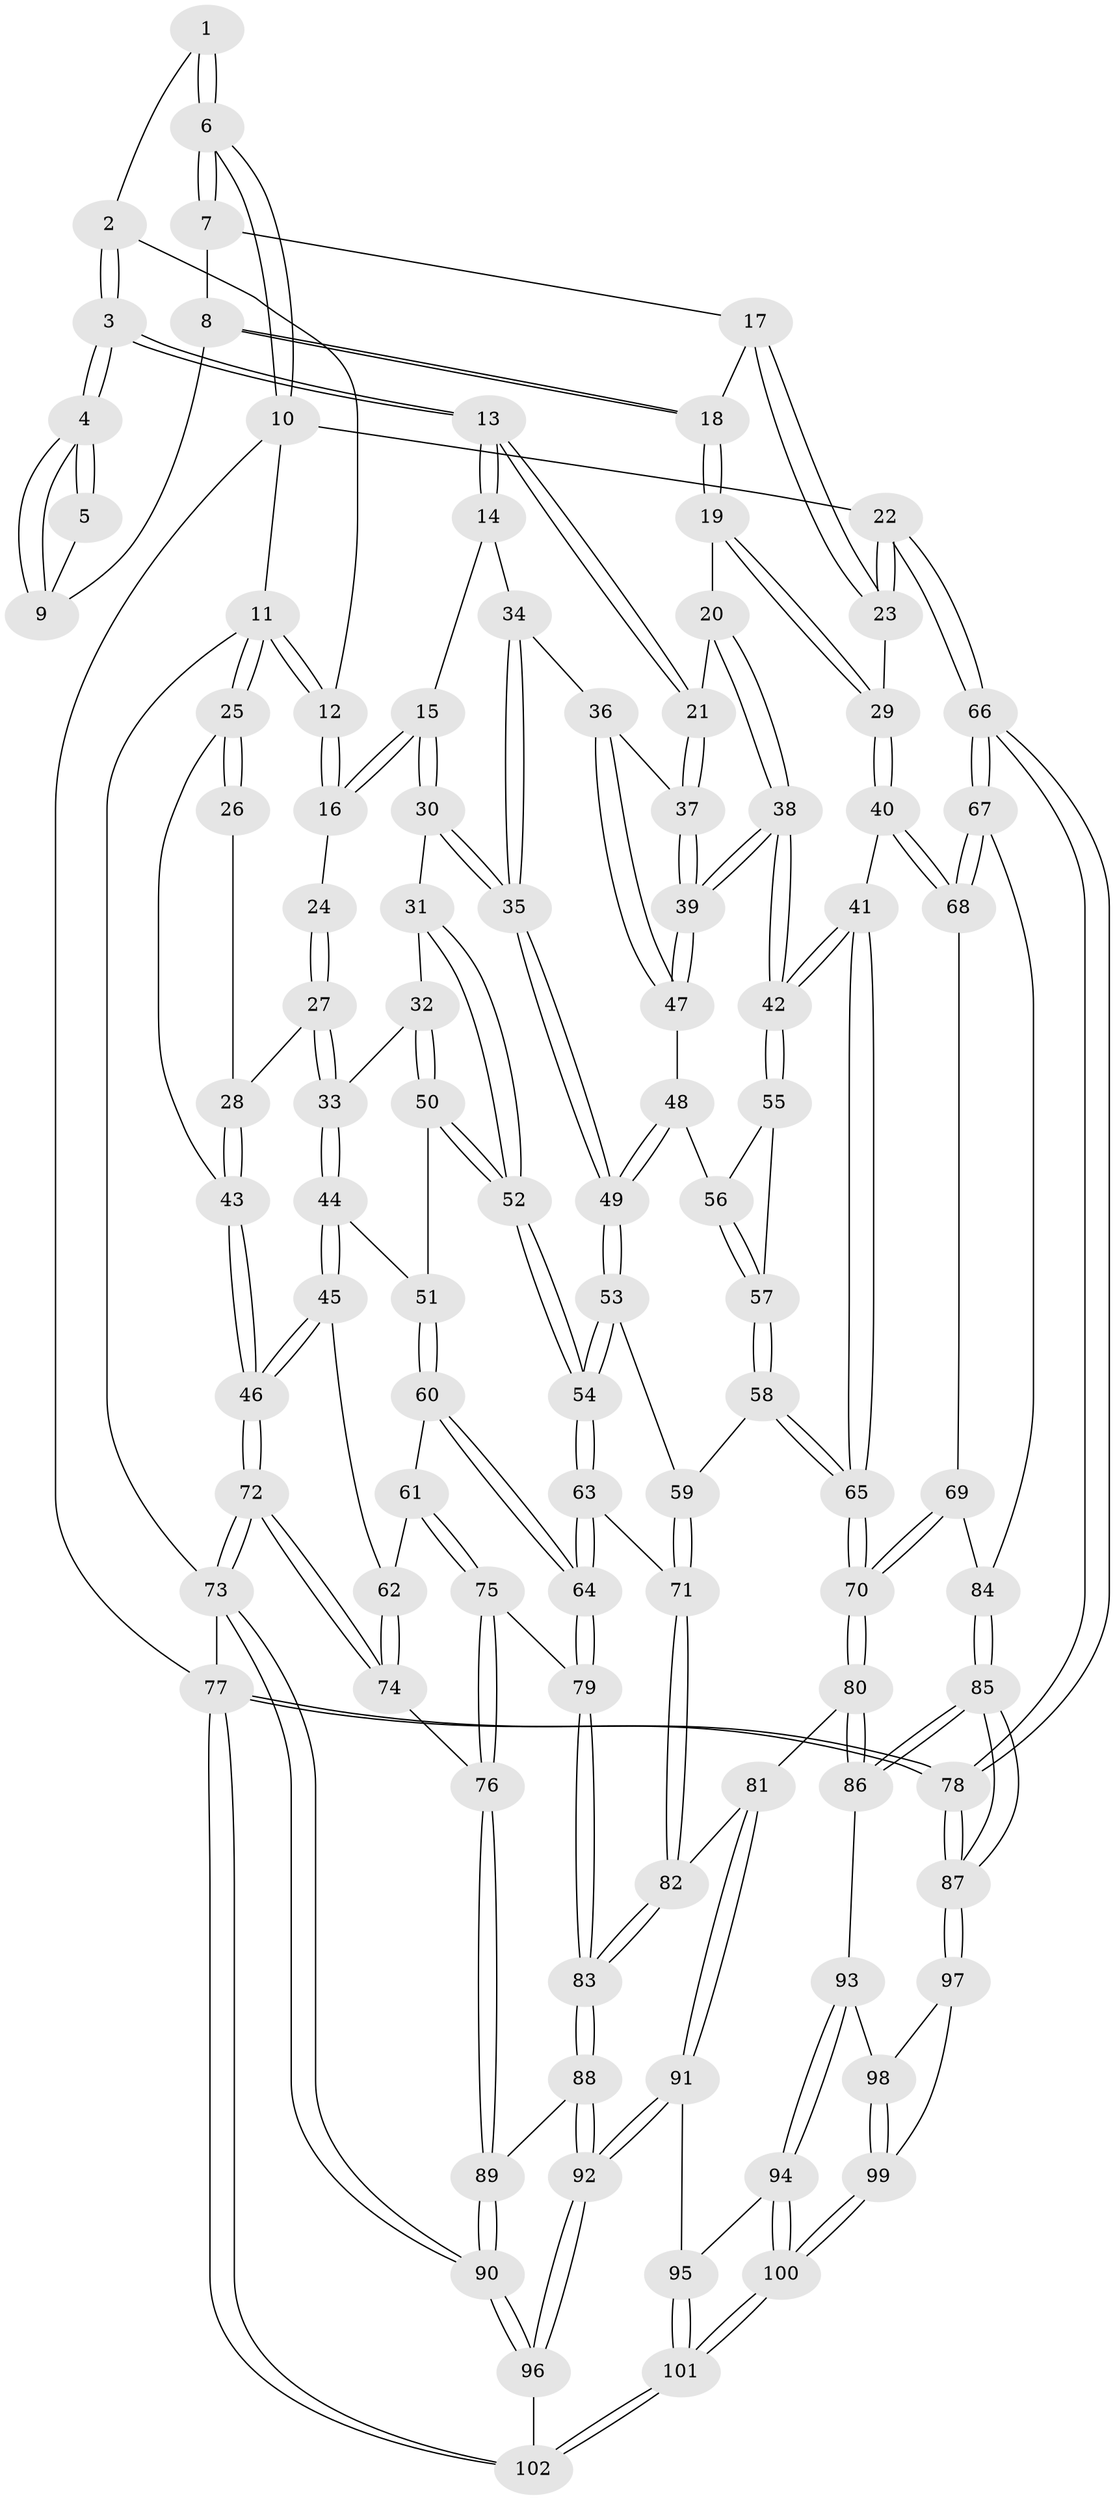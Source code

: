 // Generated by graph-tools (version 1.1) at 2025/11/02/21/25 10:11:13]
// undirected, 102 vertices, 252 edges
graph export_dot {
graph [start="1"]
  node [color=gray90,style=filled];
  1 [pos="+0.7442612947279881+0"];
  2 [pos="+0.6231638149228161+0"];
  3 [pos="+0.6632390475149978+0.16612314282907176"];
  4 [pos="+0.6782968059300254+0.15944214196444864"];
  5 [pos="+0.733339517173269+0"];
  6 [pos="+1+0"];
  7 [pos="+0.910954512031405+0.022637834597364254"];
  8 [pos="+0.7548498666784308+0.14076472118663236"];
  9 [pos="+0.7372963917335226+0.14054160753006556"];
  10 [pos="+1+0"];
  11 [pos="+0+0"];
  12 [pos="+0.3914426822493806+0"];
  13 [pos="+0.6346478008220303+0.1953754505467522"];
  14 [pos="+0.4746956491866431+0.12960919529623416"];
  15 [pos="+0.397052117285921+0.06304907878951302"];
  16 [pos="+0.38820746085188806+0.044797776332666815"];
  17 [pos="+0.8586189239185408+0.19774616668353745"];
  18 [pos="+0.8100688561926254+0.20555306999266384"];
  19 [pos="+0.7872166139824351+0.2612443705806941"];
  20 [pos="+0.7419224660868474+0.2731298079205014"];
  21 [pos="+0.6395542358032701+0.21577485294803642"];
  22 [pos="+1+0.3461776175250209"];
  23 [pos="+1+0.34744788331961657"];
  24 [pos="+0.2506858774921857+0.1303981802891251"];
  25 [pos="+0+0"];
  26 [pos="+0+0"];
  27 [pos="+0.153380950620701+0.22766539954128848"];
  28 [pos="+0.14054698006882377+0.22366745640491795"];
  29 [pos="+0.9216108093201272+0.3703639193554292"];
  30 [pos="+0.34875419203261926+0.284599381799967"];
  31 [pos="+0.317566844603508+0.31340033179861915"];
  32 [pos="+0.2950767532962478+0.3180215540108749"];
  33 [pos="+0.1790471750414876+0.29008891109257623"];
  34 [pos="+0.48599370346081666+0.26986477283350485"];
  35 [pos="+0.4527109928542802+0.3427556540159021"];
  36 [pos="+0.58755966691484+0.3211328243939612"];
  37 [pos="+0.6221689812851385+0.2737028284845509"];
  38 [pos="+0.743644174801643+0.4060053477117995"];
  39 [pos="+0.7266651779140622+0.39440092587598063"];
  40 [pos="+0.8210653530724333+0.43411076789698405"];
  41 [pos="+0.7683450772026399+0.43648014546602837"];
  42 [pos="+0.7533633565327932+0.4229048453985116"];
  43 [pos="+0+0.3802139114423748"];
  44 [pos="+0.13754108572040363+0.40038969981859884"];
  45 [pos="+0.02456054086117451+0.46483593497439524"];
  46 [pos="+0+0.471285212924807"];
  47 [pos="+0.5745654211992363+0.3597095323567917"];
  48 [pos="+0.5642568209457969+0.37528214902651"];
  49 [pos="+0.4876767847669376+0.4179415448172312"];
  50 [pos="+0.2539907723140828+0.4353962936095703"];
  51 [pos="+0.22677312391613633+0.445172487701785"];
  52 [pos="+0.38168620925968205+0.4720619100897539"];
  53 [pos="+0.4639607702277673+0.47329178121062626"];
  54 [pos="+0.4052888178418672+0.49304370312861134"];
  55 [pos="+0.7019764835513181+0.4268974143649921"];
  56 [pos="+0.6237953288073743+0.42961145411232843"];
  57 [pos="+0.6176171868668657+0.48448847553859486"];
  58 [pos="+0.601997571221301+0.5689861387264239"];
  59 [pos="+0.5224489522916993+0.5221815421875823"];
  60 [pos="+0.22983598270258945+0.5582556729198945"];
  61 [pos="+0.17925163994841697+0.5636646370957783"];
  62 [pos="+0.1310119788179767+0.5473424593183279"];
  63 [pos="+0.36513708963838665+0.5607833551268486"];
  64 [pos="+0.3137394956591822+0.6084151630552058"];
  65 [pos="+0.6544193917021761+0.6218138137455167"];
  66 [pos="+1+0.6307113181121415"];
  67 [pos="+0.9718681957489561+0.6090009132796322"];
  68 [pos="+0.8586950617404756+0.5502964892168188"];
  69 [pos="+0.7943711713368232+0.6219863291966917"];
  70 [pos="+0.6544687196798388+0.6220471003450545"];
  71 [pos="+0.4677671867681639+0.6447126642067749"];
  72 [pos="+0+0.5953078406206558"];
  73 [pos="+0+1"];
  74 [pos="+0.09908319584705538+0.6668086460853152"];
  75 [pos="+0.14635645397660318+0.7034833654188858"];
  76 [pos="+0.1457161646647198+0.7039486408156868"];
  77 [pos="+1+1"];
  78 [pos="+1+1"];
  79 [pos="+0.30936204951891483+0.6570452502301989"];
  80 [pos="+0.6319902305094088+0.7142478476309074"];
  81 [pos="+0.6125039868526952+0.7170601698115071"];
  82 [pos="+0.49655457300305805+0.7001347616464625"];
  83 [pos="+0.3498858501130842+0.7532439819832774"];
  84 [pos="+0.8432627724326224+0.6638988001912269"];
  85 [pos="+0.8505745821604263+0.8326259055596366"];
  86 [pos="+0.6678165006993736+0.7753857211753606"];
  87 [pos="+1+0.9745556577770111"];
  88 [pos="+0.3401996652745324+0.8128917518883707"];
  89 [pos="+0.1373629361140247+0.7570960499864843"];
  90 [pos="+0+1"];
  91 [pos="+0.4221782354276151+0.8820877297459553"];
  92 [pos="+0.34981128956024177+0.8841867453995005"];
  93 [pos="+0.6426413267138102+0.8418648760736197"];
  94 [pos="+0.6106025988171074+0.8732205087715931"];
  95 [pos="+0.5196669741684288+0.9186397713199487"];
  96 [pos="+0.14576978778155078+1"];
  97 [pos="+0.6995501592764084+0.9579089988301053"];
  98 [pos="+0.6600788052858256+0.8853437973641549"];
  99 [pos="+0.6155033812118531+1"];
  100 [pos="+0.6110827183774907+1"];
  101 [pos="+0.5859914405148122+1"];
  102 [pos="+0.5846244956188256+1"];
  1 -- 2;
  1 -- 6;
  1 -- 6;
  2 -- 3;
  2 -- 3;
  2 -- 12;
  3 -- 4;
  3 -- 4;
  3 -- 13;
  3 -- 13;
  4 -- 5;
  4 -- 5;
  4 -- 9;
  4 -- 9;
  5 -- 9;
  6 -- 7;
  6 -- 7;
  6 -- 10;
  6 -- 10;
  7 -- 8;
  7 -- 17;
  8 -- 9;
  8 -- 18;
  8 -- 18;
  10 -- 11;
  10 -- 22;
  10 -- 77;
  11 -- 12;
  11 -- 12;
  11 -- 25;
  11 -- 25;
  11 -- 73;
  12 -- 16;
  12 -- 16;
  13 -- 14;
  13 -- 14;
  13 -- 21;
  13 -- 21;
  14 -- 15;
  14 -- 34;
  15 -- 16;
  15 -- 16;
  15 -- 30;
  15 -- 30;
  16 -- 24;
  17 -- 18;
  17 -- 23;
  17 -- 23;
  18 -- 19;
  18 -- 19;
  19 -- 20;
  19 -- 29;
  19 -- 29;
  20 -- 21;
  20 -- 38;
  20 -- 38;
  21 -- 37;
  21 -- 37;
  22 -- 23;
  22 -- 23;
  22 -- 66;
  22 -- 66;
  23 -- 29;
  24 -- 27;
  24 -- 27;
  25 -- 26;
  25 -- 26;
  25 -- 43;
  26 -- 28;
  27 -- 28;
  27 -- 33;
  27 -- 33;
  28 -- 43;
  28 -- 43;
  29 -- 40;
  29 -- 40;
  30 -- 31;
  30 -- 35;
  30 -- 35;
  31 -- 32;
  31 -- 52;
  31 -- 52;
  32 -- 33;
  32 -- 50;
  32 -- 50;
  33 -- 44;
  33 -- 44;
  34 -- 35;
  34 -- 35;
  34 -- 36;
  35 -- 49;
  35 -- 49;
  36 -- 37;
  36 -- 47;
  36 -- 47;
  37 -- 39;
  37 -- 39;
  38 -- 39;
  38 -- 39;
  38 -- 42;
  38 -- 42;
  39 -- 47;
  39 -- 47;
  40 -- 41;
  40 -- 68;
  40 -- 68;
  41 -- 42;
  41 -- 42;
  41 -- 65;
  41 -- 65;
  42 -- 55;
  42 -- 55;
  43 -- 46;
  43 -- 46;
  44 -- 45;
  44 -- 45;
  44 -- 51;
  45 -- 46;
  45 -- 46;
  45 -- 62;
  46 -- 72;
  46 -- 72;
  47 -- 48;
  48 -- 49;
  48 -- 49;
  48 -- 56;
  49 -- 53;
  49 -- 53;
  50 -- 51;
  50 -- 52;
  50 -- 52;
  51 -- 60;
  51 -- 60;
  52 -- 54;
  52 -- 54;
  53 -- 54;
  53 -- 54;
  53 -- 59;
  54 -- 63;
  54 -- 63;
  55 -- 56;
  55 -- 57;
  56 -- 57;
  56 -- 57;
  57 -- 58;
  57 -- 58;
  58 -- 59;
  58 -- 65;
  58 -- 65;
  59 -- 71;
  59 -- 71;
  60 -- 61;
  60 -- 64;
  60 -- 64;
  61 -- 62;
  61 -- 75;
  61 -- 75;
  62 -- 74;
  62 -- 74;
  63 -- 64;
  63 -- 64;
  63 -- 71;
  64 -- 79;
  64 -- 79;
  65 -- 70;
  65 -- 70;
  66 -- 67;
  66 -- 67;
  66 -- 78;
  66 -- 78;
  67 -- 68;
  67 -- 68;
  67 -- 84;
  68 -- 69;
  69 -- 70;
  69 -- 70;
  69 -- 84;
  70 -- 80;
  70 -- 80;
  71 -- 82;
  71 -- 82;
  72 -- 73;
  72 -- 73;
  72 -- 74;
  72 -- 74;
  73 -- 90;
  73 -- 90;
  73 -- 77;
  74 -- 76;
  75 -- 76;
  75 -- 76;
  75 -- 79;
  76 -- 89;
  76 -- 89;
  77 -- 78;
  77 -- 78;
  77 -- 102;
  77 -- 102;
  78 -- 87;
  78 -- 87;
  79 -- 83;
  79 -- 83;
  80 -- 81;
  80 -- 86;
  80 -- 86;
  81 -- 82;
  81 -- 91;
  81 -- 91;
  82 -- 83;
  82 -- 83;
  83 -- 88;
  83 -- 88;
  84 -- 85;
  84 -- 85;
  85 -- 86;
  85 -- 86;
  85 -- 87;
  85 -- 87;
  86 -- 93;
  87 -- 97;
  87 -- 97;
  88 -- 89;
  88 -- 92;
  88 -- 92;
  89 -- 90;
  89 -- 90;
  90 -- 96;
  90 -- 96;
  91 -- 92;
  91 -- 92;
  91 -- 95;
  92 -- 96;
  92 -- 96;
  93 -- 94;
  93 -- 94;
  93 -- 98;
  94 -- 95;
  94 -- 100;
  94 -- 100;
  95 -- 101;
  95 -- 101;
  96 -- 102;
  97 -- 98;
  97 -- 99;
  98 -- 99;
  98 -- 99;
  99 -- 100;
  99 -- 100;
  100 -- 101;
  100 -- 101;
  101 -- 102;
  101 -- 102;
}

